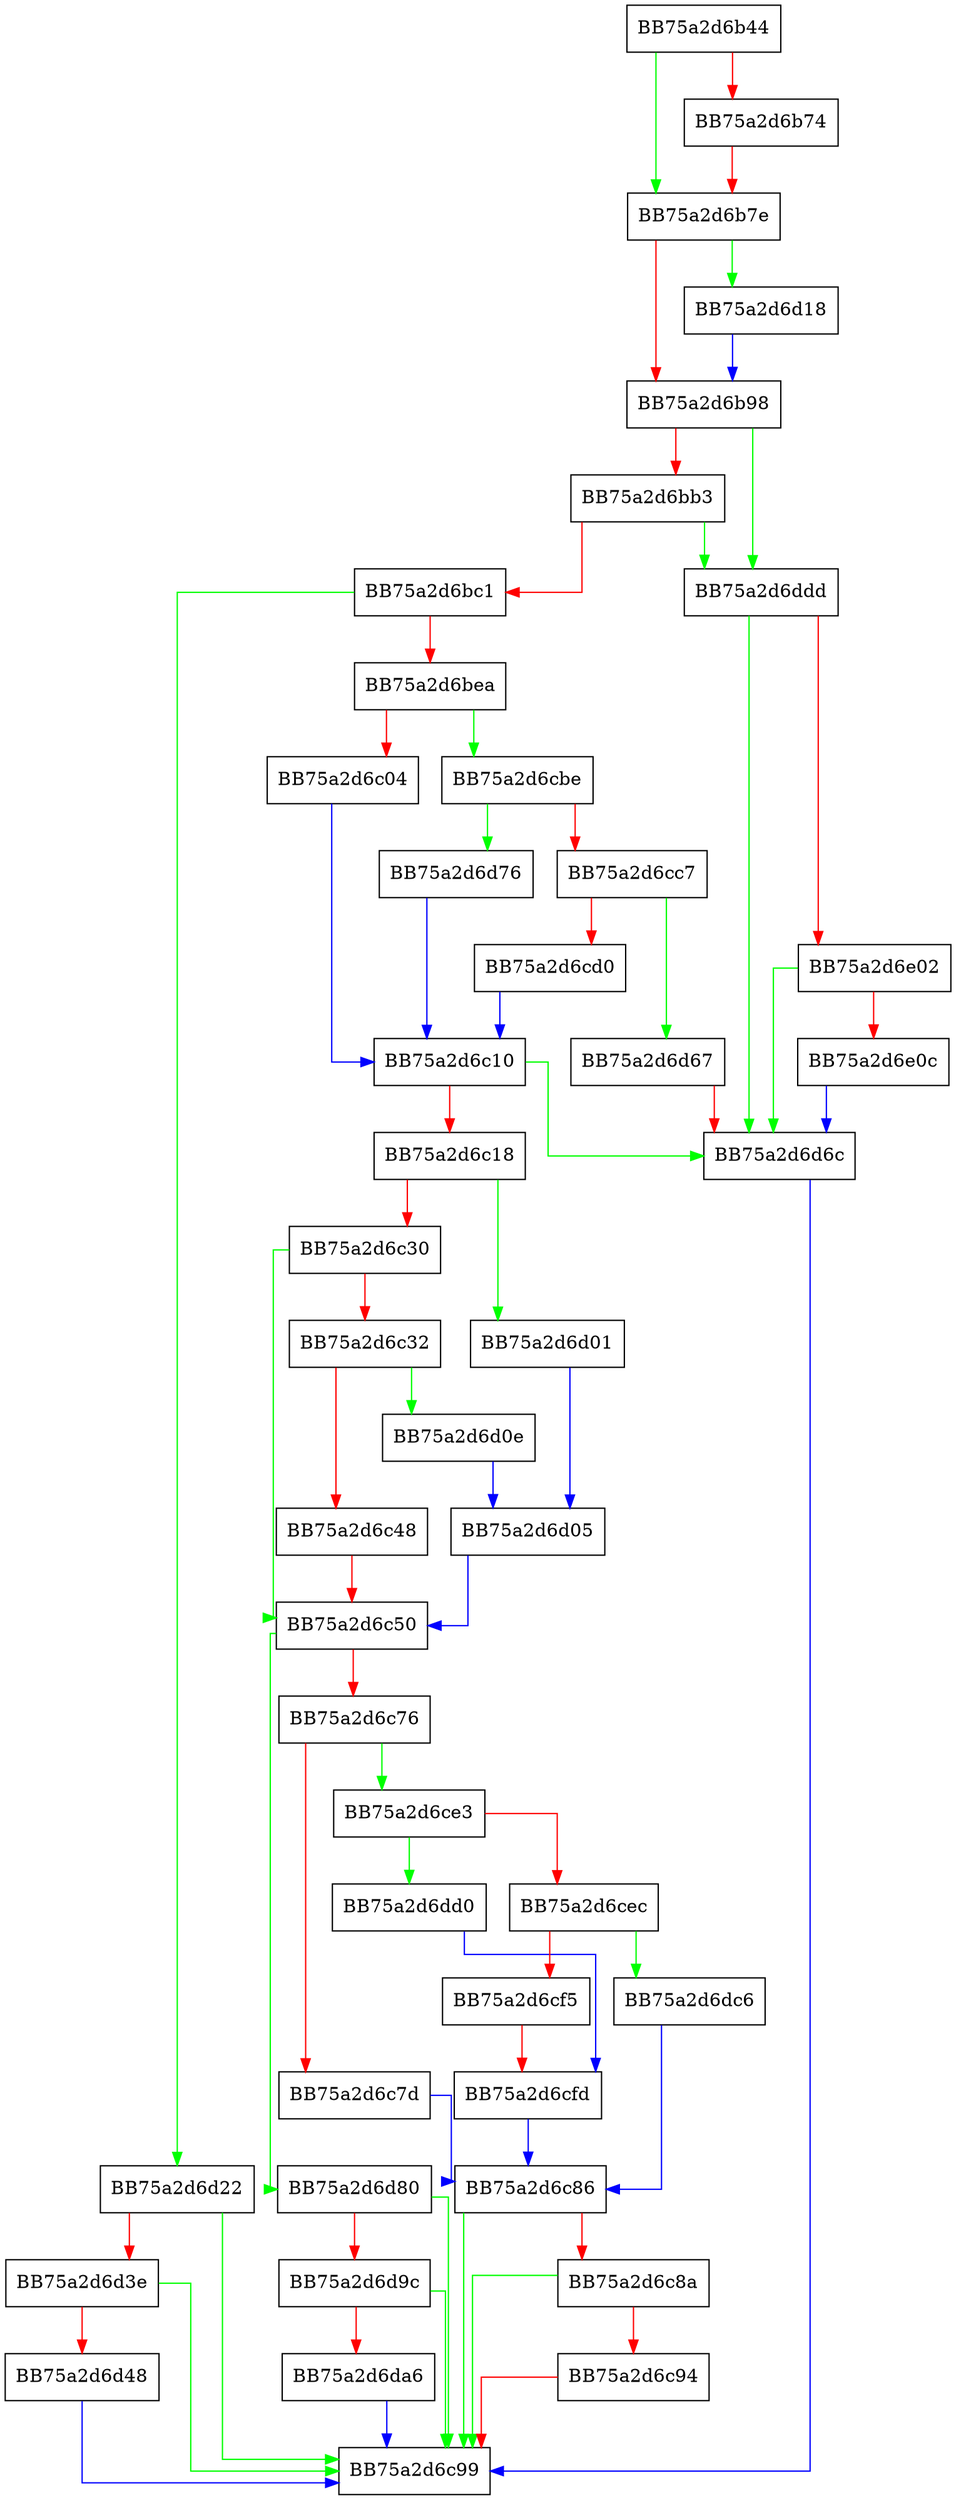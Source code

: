 digraph FindFirst {
  node [shape="box"];
  graph [splines=ortho];
  BB75a2d6b44 -> BB75a2d6b7e [color="green"];
  BB75a2d6b44 -> BB75a2d6b74 [color="red"];
  BB75a2d6b74 -> BB75a2d6b7e [color="red"];
  BB75a2d6b7e -> BB75a2d6d18 [color="green"];
  BB75a2d6b7e -> BB75a2d6b98 [color="red"];
  BB75a2d6b98 -> BB75a2d6ddd [color="green"];
  BB75a2d6b98 -> BB75a2d6bb3 [color="red"];
  BB75a2d6bb3 -> BB75a2d6ddd [color="green"];
  BB75a2d6bb3 -> BB75a2d6bc1 [color="red"];
  BB75a2d6bc1 -> BB75a2d6d22 [color="green"];
  BB75a2d6bc1 -> BB75a2d6bea [color="red"];
  BB75a2d6bea -> BB75a2d6cbe [color="green"];
  BB75a2d6bea -> BB75a2d6c04 [color="red"];
  BB75a2d6c04 -> BB75a2d6c10 [color="blue"];
  BB75a2d6c10 -> BB75a2d6d6c [color="green"];
  BB75a2d6c10 -> BB75a2d6c18 [color="red"];
  BB75a2d6c18 -> BB75a2d6d01 [color="green"];
  BB75a2d6c18 -> BB75a2d6c30 [color="red"];
  BB75a2d6c30 -> BB75a2d6c50 [color="green"];
  BB75a2d6c30 -> BB75a2d6c32 [color="red"];
  BB75a2d6c32 -> BB75a2d6d0e [color="green"];
  BB75a2d6c32 -> BB75a2d6c48 [color="red"];
  BB75a2d6c48 -> BB75a2d6c50 [color="red"];
  BB75a2d6c50 -> BB75a2d6d80 [color="green"];
  BB75a2d6c50 -> BB75a2d6c76 [color="red"];
  BB75a2d6c76 -> BB75a2d6ce3 [color="green"];
  BB75a2d6c76 -> BB75a2d6c7d [color="red"];
  BB75a2d6c7d -> BB75a2d6c86 [color="blue"];
  BB75a2d6c86 -> BB75a2d6c99 [color="green"];
  BB75a2d6c86 -> BB75a2d6c8a [color="red"];
  BB75a2d6c8a -> BB75a2d6c99 [color="green"];
  BB75a2d6c8a -> BB75a2d6c94 [color="red"];
  BB75a2d6c94 -> BB75a2d6c99 [color="red"];
  BB75a2d6cbe -> BB75a2d6d76 [color="green"];
  BB75a2d6cbe -> BB75a2d6cc7 [color="red"];
  BB75a2d6cc7 -> BB75a2d6d67 [color="green"];
  BB75a2d6cc7 -> BB75a2d6cd0 [color="red"];
  BB75a2d6cd0 -> BB75a2d6c10 [color="blue"];
  BB75a2d6ce3 -> BB75a2d6dd0 [color="green"];
  BB75a2d6ce3 -> BB75a2d6cec [color="red"];
  BB75a2d6cec -> BB75a2d6dc6 [color="green"];
  BB75a2d6cec -> BB75a2d6cf5 [color="red"];
  BB75a2d6cf5 -> BB75a2d6cfd [color="red"];
  BB75a2d6cfd -> BB75a2d6c86 [color="blue"];
  BB75a2d6d01 -> BB75a2d6d05 [color="blue"];
  BB75a2d6d05 -> BB75a2d6c50 [color="blue"];
  BB75a2d6d0e -> BB75a2d6d05 [color="blue"];
  BB75a2d6d18 -> BB75a2d6b98 [color="blue"];
  BB75a2d6d22 -> BB75a2d6c99 [color="green"];
  BB75a2d6d22 -> BB75a2d6d3e [color="red"];
  BB75a2d6d3e -> BB75a2d6c99 [color="green"];
  BB75a2d6d3e -> BB75a2d6d48 [color="red"];
  BB75a2d6d48 -> BB75a2d6c99 [color="blue"];
  BB75a2d6d67 -> BB75a2d6d6c [color="red"];
  BB75a2d6d6c -> BB75a2d6c99 [color="blue"];
  BB75a2d6d76 -> BB75a2d6c10 [color="blue"];
  BB75a2d6d80 -> BB75a2d6c99 [color="green"];
  BB75a2d6d80 -> BB75a2d6d9c [color="red"];
  BB75a2d6d9c -> BB75a2d6c99 [color="green"];
  BB75a2d6d9c -> BB75a2d6da6 [color="red"];
  BB75a2d6da6 -> BB75a2d6c99 [color="blue"];
  BB75a2d6dc6 -> BB75a2d6c86 [color="blue"];
  BB75a2d6dd0 -> BB75a2d6cfd [color="blue"];
  BB75a2d6ddd -> BB75a2d6d6c [color="green"];
  BB75a2d6ddd -> BB75a2d6e02 [color="red"];
  BB75a2d6e02 -> BB75a2d6d6c [color="green"];
  BB75a2d6e02 -> BB75a2d6e0c [color="red"];
  BB75a2d6e0c -> BB75a2d6d6c [color="blue"];
}